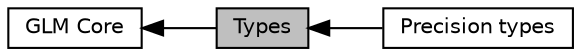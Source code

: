 digraph "Types"
{
  edge [fontname="Helvetica",fontsize="10",labelfontname="Helvetica",labelfontsize="10"];
  node [fontname="Helvetica",fontsize="10",shape=box];
  rankdir=LR;
  Node3 [label="Precision types",height=0.2,width=0.4,color="black", fillcolor="white", style="filled",URL="$group__core__precision.html",tooltip="Non-GLSL types that are used to define precision-based types."];
  Node1 [label="Types",height=0.2,width=0.4,color="black", fillcolor="grey75", style="filled", fontcolor="black",tooltip="The standard types defined by the specification."];
  Node2 [label="GLM Core",height=0.2,width=0.4,color="black", fillcolor="white", style="filled",URL="$group__core.html",tooltip="The core of GLM, which implements exactly and only the GLSL specification to the degree possible."];
  Node2->Node1 [shape=plaintext, dir="back", style="solid"];
  Node1->Node3 [shape=plaintext, dir="back", style="solid"];
}
